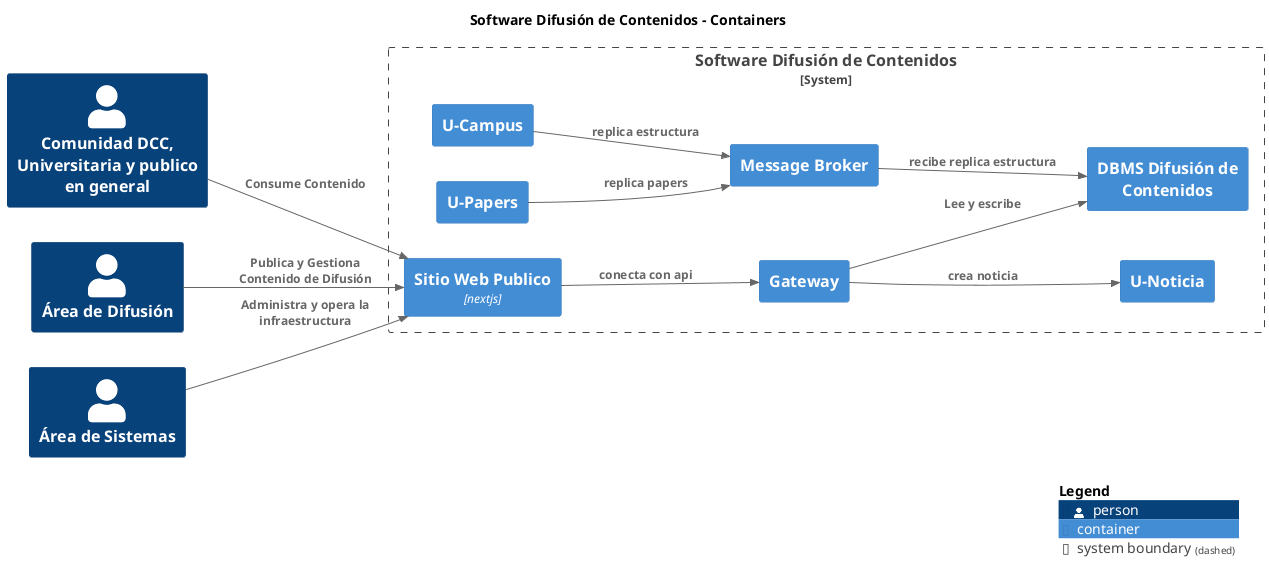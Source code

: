 @startuml
set separator none
title Software Difusión de Contenidos - Containers

left to right direction

!include <C4/C4>
!include <C4/C4_Context>
!include <C4/C4_Container>

Person(ComunidadDCCUniversitariaypublicoengeneral, "Comunidad DCC, Universitaria y publico en general", "", $tags="")
Person(ÁreadeDifusión, "Área de Difusión", "", $tags="")
Person(ÁreadeSistemas, "Área de Sistemas", "", $tags="")

System_Boundary("SoftwareDifusióndeContenidos_boundary", "Software Difusión de Contenidos", $tags="") {
  Container(SoftwareDifusióndeContenidos.DBMSDifusióndeContenidos, "DBMS Difusión de Contenidos", "", $tags="")
  Container(SoftwareDifusióndeContenidos.Gateway, "Gateway", "", $tags="")
  Container(SoftwareDifusióndeContenidos.UNoticia, "U-Noticia", "", $tags="")
  Container(SoftwareDifusióndeContenidos.UCampus, "U-Campus", "", $tags="")
  Container(SoftwareDifusióndeContenidos.UPapers, "U-Papers", "", $tags="")
  Container(SoftwareDifusióndeContenidos.MessageBroker, "Message Broker", "", $tags="")
  Container(SoftwareDifusióndeContenidos.SitioWebPublico, "Sitio Web Publico", "nextjs", "", $tags="")
}

Rel_D(ÁreadeSistemas, SoftwareDifusióndeContenidos.SitioWebPublico, "Administra y opera la infraestructura", $tags="")
Rel_D(SoftwareDifusióndeContenidos.MessageBroker, SoftwareDifusióndeContenidos.DBMSDifusióndeContenidos, "recibe replica estructura", $tags="")
Rel_D(SoftwareDifusióndeContenidos.SitioWebPublico, SoftwareDifusióndeContenidos.Gateway, "conecta con api", $tags="")
Rel_D(SoftwareDifusióndeContenidos.Gateway, SoftwareDifusióndeContenidos.DBMSDifusióndeContenidos, "Lee y escribe", $tags="")
Rel_D(SoftwareDifusióndeContenidos.Gateway, SoftwareDifusióndeContenidos.UNoticia, "crea noticia", $tags="")
Rel_D(SoftwareDifusióndeContenidos.UPapers, SoftwareDifusióndeContenidos.MessageBroker, "replica papers", $tags="")
Rel_D(SoftwareDifusióndeContenidos.UCampus, SoftwareDifusióndeContenidos.MessageBroker, "replica estructura", $tags="")
Rel_D(ComunidadDCCUniversitariaypublicoengeneral, SoftwareDifusióndeContenidos.SitioWebPublico, "Consume Contenido", $tags="")
Rel_D(ÁreadeDifusión, SoftwareDifusióndeContenidos.SitioWebPublico, "Publica y Gestiona Contenido de Difusión", $tags="")

SHOW_LEGEND(true)
@enduml